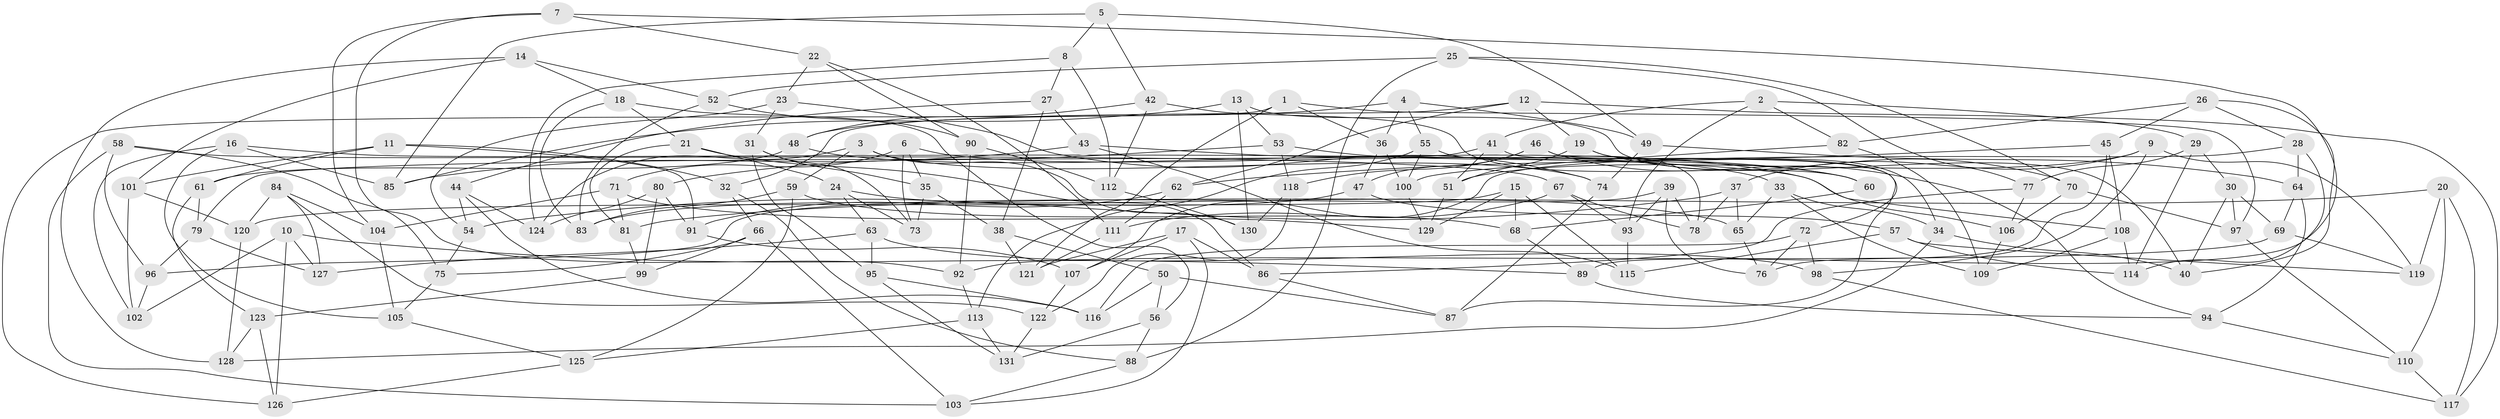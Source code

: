// Generated by graph-tools (version 1.1) at 2025/02/03/09/25 03:02:55]
// undirected, 131 vertices, 262 edges
graph export_dot {
graph [start="1"]
  node [color=gray90,style=filled];
  1;
  2;
  3;
  4;
  5;
  6;
  7;
  8;
  9;
  10;
  11;
  12;
  13;
  14;
  15;
  16;
  17;
  18;
  19;
  20;
  21;
  22;
  23;
  24;
  25;
  26;
  27;
  28;
  29;
  30;
  31;
  32;
  33;
  34;
  35;
  36;
  37;
  38;
  39;
  40;
  41;
  42;
  43;
  44;
  45;
  46;
  47;
  48;
  49;
  50;
  51;
  52;
  53;
  54;
  55;
  56;
  57;
  58;
  59;
  60;
  61;
  62;
  63;
  64;
  65;
  66;
  67;
  68;
  69;
  70;
  71;
  72;
  73;
  74;
  75;
  76;
  77;
  78;
  79;
  80;
  81;
  82;
  83;
  84;
  85;
  86;
  87;
  88;
  89;
  90;
  91;
  92;
  93;
  94;
  95;
  96;
  97;
  98;
  99;
  100;
  101;
  102;
  103;
  104;
  105;
  106;
  107;
  108;
  109;
  110;
  111;
  112;
  113;
  114;
  115;
  116;
  117;
  118;
  119;
  120;
  121;
  122;
  123;
  124;
  125;
  126;
  127;
  128;
  129;
  130;
  131;
  1 -- 126;
  1 -- 121;
  1 -- 36;
  1 -- 97;
  2 -- 82;
  2 -- 29;
  2 -- 93;
  2 -- 41;
  3 -- 124;
  3 -- 59;
  3 -- 130;
  3 -- 74;
  4 -- 36;
  4 -- 48;
  4 -- 49;
  4 -- 55;
  5 -- 8;
  5 -- 49;
  5 -- 42;
  5 -- 85;
  6 -- 35;
  6 -- 73;
  6 -- 71;
  6 -- 33;
  7 -- 92;
  7 -- 104;
  7 -- 22;
  7 -- 89;
  8 -- 124;
  8 -- 27;
  8 -- 112;
  9 -- 51;
  9 -- 119;
  9 -- 98;
  9 -- 37;
  10 -- 102;
  10 -- 126;
  10 -- 127;
  10 -- 89;
  11 -- 91;
  11 -- 101;
  11 -- 32;
  11 -- 61;
  12 -- 62;
  12 -- 117;
  12 -- 32;
  12 -- 19;
  13 -- 130;
  13 -- 53;
  13 -- 85;
  13 -- 40;
  14 -- 18;
  14 -- 52;
  14 -- 101;
  14 -- 128;
  15 -- 120;
  15 -- 129;
  15 -- 115;
  15 -- 68;
  16 -- 102;
  16 -- 105;
  16 -- 108;
  16 -- 85;
  17 -- 121;
  17 -- 107;
  17 -- 86;
  17 -- 103;
  18 -- 56;
  18 -- 21;
  18 -- 83;
  19 -- 34;
  19 -- 51;
  19 -- 70;
  20 -- 81;
  20 -- 110;
  20 -- 117;
  20 -- 119;
  21 -- 24;
  21 -- 81;
  21 -- 86;
  22 -- 90;
  22 -- 111;
  22 -- 23;
  23 -- 31;
  23 -- 54;
  23 -- 74;
  24 -- 65;
  24 -- 73;
  24 -- 63;
  25 -- 70;
  25 -- 77;
  25 -- 88;
  25 -- 52;
  26 -- 28;
  26 -- 45;
  26 -- 82;
  26 -- 40;
  27 -- 38;
  27 -- 43;
  27 -- 44;
  28 -- 107;
  28 -- 114;
  28 -- 64;
  29 -- 77;
  29 -- 114;
  29 -- 30;
  30 -- 40;
  30 -- 69;
  30 -- 97;
  31 -- 95;
  31 -- 73;
  31 -- 35;
  32 -- 88;
  32 -- 66;
  33 -- 109;
  33 -- 65;
  33 -- 34;
  34 -- 40;
  34 -- 128;
  35 -- 73;
  35 -- 38;
  36 -- 47;
  36 -- 100;
  37 -- 78;
  37 -- 65;
  37 -- 54;
  38 -- 50;
  38 -- 121;
  39 -- 76;
  39 -- 93;
  39 -- 78;
  39 -- 96;
  41 -- 51;
  41 -- 79;
  41 -- 87;
  42 -- 60;
  42 -- 48;
  42 -- 112;
  43 -- 60;
  43 -- 85;
  43 -- 115;
  44 -- 116;
  44 -- 124;
  44 -- 54;
  45 -- 108;
  45 -- 62;
  45 -- 76;
  46 -- 94;
  46 -- 47;
  46 -- 72;
  46 -- 118;
  47 -- 83;
  47 -- 57;
  48 -- 106;
  48 -- 61;
  49 -- 74;
  49 -- 64;
  50 -- 116;
  50 -- 56;
  50 -- 87;
  51 -- 129;
  52 -- 83;
  52 -- 90;
  53 -- 118;
  53 -- 80;
  53 -- 60;
  54 -- 75;
  55 -- 78;
  55 -- 113;
  55 -- 100;
  56 -- 131;
  56 -- 88;
  57 -- 114;
  57 -- 119;
  57 -- 115;
  58 -- 67;
  58 -- 103;
  58 -- 96;
  58 -- 75;
  59 -- 68;
  59 -- 125;
  59 -- 83;
  60 -- 68;
  61 -- 79;
  61 -- 123;
  62 -- 111;
  62 -- 91;
  63 -- 95;
  63 -- 98;
  63 -- 127;
  64 -- 94;
  64 -- 69;
  65 -- 76;
  66 -- 75;
  66 -- 99;
  66 -- 103;
  67 -- 78;
  67 -- 111;
  67 -- 93;
  68 -- 89;
  69 -- 119;
  69 -- 92;
  70 -- 97;
  70 -- 106;
  71 -- 104;
  71 -- 81;
  71 -- 129;
  72 -- 116;
  72 -- 76;
  72 -- 98;
  74 -- 87;
  75 -- 105;
  77 -- 106;
  77 -- 86;
  79 -- 127;
  79 -- 96;
  80 -- 99;
  80 -- 124;
  80 -- 91;
  81 -- 99;
  82 -- 100;
  82 -- 109;
  84 -- 104;
  84 -- 122;
  84 -- 127;
  84 -- 120;
  86 -- 87;
  88 -- 103;
  89 -- 94;
  90 -- 92;
  90 -- 112;
  91 -- 107;
  92 -- 113;
  93 -- 115;
  94 -- 110;
  95 -- 116;
  95 -- 131;
  96 -- 102;
  97 -- 110;
  98 -- 117;
  99 -- 123;
  100 -- 129;
  101 -- 102;
  101 -- 120;
  104 -- 105;
  105 -- 125;
  106 -- 109;
  107 -- 122;
  108 -- 109;
  108 -- 114;
  110 -- 117;
  111 -- 121;
  112 -- 130;
  113 -- 131;
  113 -- 125;
  118 -- 130;
  118 -- 122;
  120 -- 128;
  122 -- 131;
  123 -- 126;
  123 -- 128;
  125 -- 126;
}
